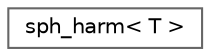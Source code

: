 digraph "Graphical Class Hierarchy"
{
 // LATEX_PDF_SIZE
  bgcolor="transparent";
  edge [fontname=Helvetica,fontsize=10,labelfontname=Helvetica,labelfontsize=10];
  node [fontname=Helvetica,fontsize=10,shape=box,height=0.2,width=0.4];
  rankdir="LR";
  Node0 [id="Node000000",label="sph_harm\< T \>",height=0.2,width=0.4,color="grey40", fillcolor="white", style="filled",URL="$structsph__harm.html",tooltip=" "];
}
